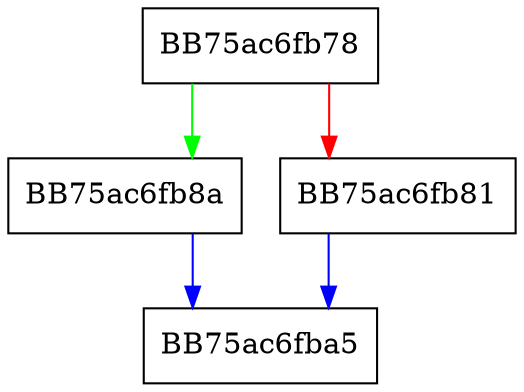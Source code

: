 digraph add_index {
  node [shape="box"];
  graph [splines=ortho];
  BB75ac6fb78 -> BB75ac6fb8a [color="green"];
  BB75ac6fb78 -> BB75ac6fb81 [color="red"];
  BB75ac6fb81 -> BB75ac6fba5 [color="blue"];
  BB75ac6fb8a -> BB75ac6fba5 [color="blue"];
}